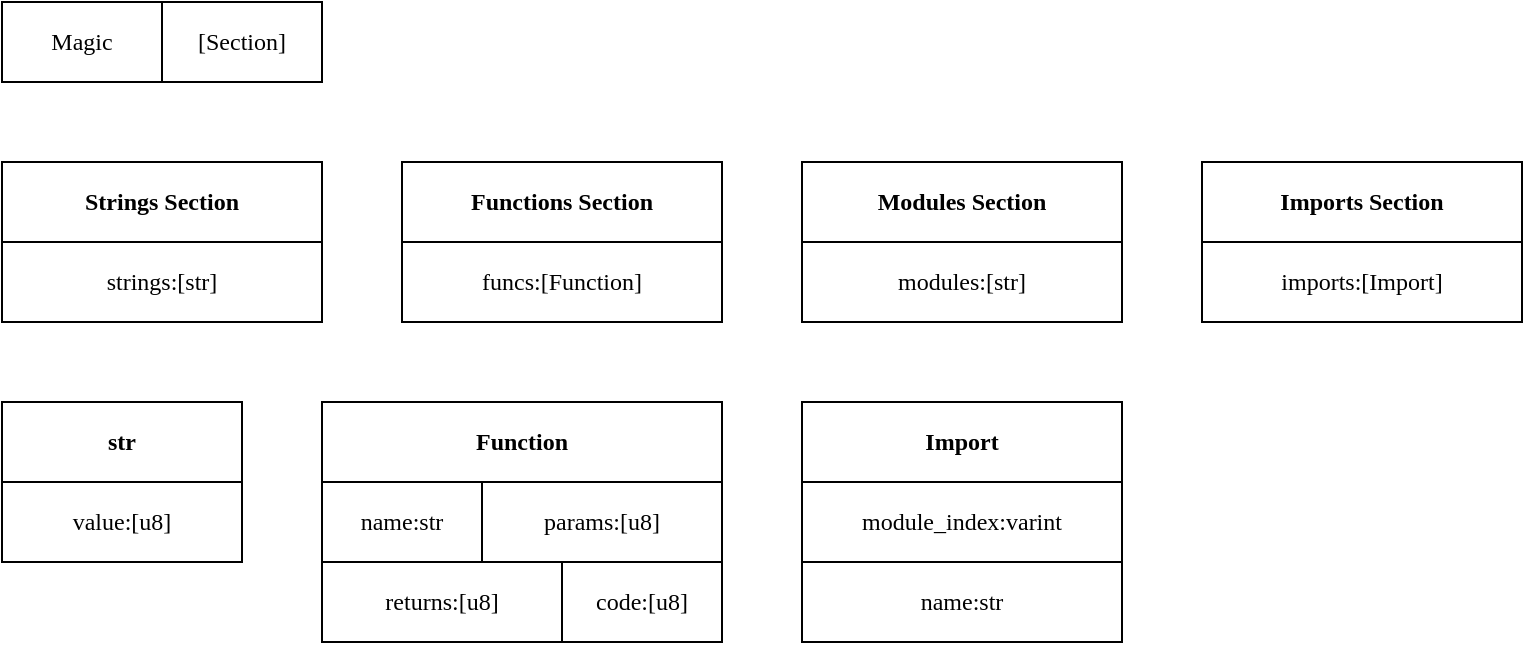 <mxfile version="20.8.18" type="github" pages="2"><diagram id="-DLi5a34eGS1JRrE6jDs" name="Page-2"><mxGraphModel dx="1914" dy="980" grid="1" gridSize="10" guides="1" tooltips="1" connect="1" arrows="1" fold="1" page="1" pageScale="1" pageWidth="900" pageHeight="1600" math="0" shadow="0"><root><mxCell id="0"/><mxCell id="1" parent="0"/><mxCell id="L3Pms90rFGiLYGp3gWMN-1" value="Magic" style="rounded=0;whiteSpace=wrap;html=1;fontFamily=JetBrains Mono;fontSource=https%3A%2F%2Ffonts.googleapis.com%2Fcss%3Ffamily%3DJetBrains%2BMono;" parent="1" vertex="1"><mxGeometry x="40" y="40" width="80" height="40" as="geometry"/></mxCell><mxCell id="L3Pms90rFGiLYGp3gWMN-3" value="[Section]" style="rounded=0;whiteSpace=wrap;html=1;fontFamily=JetBrains Mono;fontSource=https%3A%2F%2Ffonts.googleapis.com%2Fcss%3Ffamily%3DJetBrains%2BMono;" parent="1" vertex="1"><mxGeometry x="120" y="40" width="80" height="40" as="geometry"/></mxCell><mxCell id="L3Pms90rFGiLYGp3gWMN-6" value="Strings Section" style="swimlane;whiteSpace=wrap;html=1;fontFamily=JetBrains Mono;fontSource=https%3A%2F%2Ffonts.googleapis.com%2Fcss%3Ffamily%3DJetBrains%2BMono;startSize=40;" parent="1" vertex="1"><mxGeometry x="40" y="120" width="160" height="80" as="geometry"><mxRectangle x="40" y="120" width="180" height="30" as="alternateBounds"/></mxGeometry></mxCell><mxCell id="L3Pms90rFGiLYGp3gWMN-9" value="strings:[str]" style="rounded=0;whiteSpace=wrap;html=1;fontFamily=JetBrains Mono;fontSource=https%3A%2F%2Ffonts.googleapis.com%2Fcss%3Ffamily%3DJetBrains%2BMono;" parent="L3Pms90rFGiLYGp3gWMN-6" vertex="1"><mxGeometry y="40" width="160" height="40" as="geometry"/></mxCell><mxCell id="L3Pms90rFGiLYGp3gWMN-11" value="str" style="swimlane;whiteSpace=wrap;html=1;fontFamily=JetBrains Mono;fontSource=https%3A%2F%2Ffonts.googleapis.com%2Fcss%3Ffamily%3DJetBrains%2BMono;startSize=40;" parent="1" vertex="1"><mxGeometry x="40" y="240" width="120" height="80" as="geometry"><mxRectangle x="40" y="240" width="90" height="40" as="alternateBounds"/></mxGeometry></mxCell><mxCell id="L3Pms90rFGiLYGp3gWMN-13" value="value:[u8]" style="rounded=0;whiteSpace=wrap;html=1;fontFamily=JetBrains Mono;fontSource=https%3A%2F%2Ffonts.googleapis.com%2Fcss%3Ffamily%3DJetBrains%2BMono;" parent="L3Pms90rFGiLYGp3gWMN-11" vertex="1"><mxGeometry y="40" width="120" height="40" as="geometry"/></mxCell><mxCell id="L3Pms90rFGiLYGp3gWMN-14" value="Functions Section" style="swimlane;whiteSpace=wrap;html=1;fontFamily=JetBrains Mono;fontSource=https%3A%2F%2Ffonts.googleapis.com%2Fcss%3Ffamily%3DJetBrains%2BMono;startSize=40;" parent="1" vertex="1"><mxGeometry x="240" y="120" width="160" height="80" as="geometry"/></mxCell><mxCell id="L3Pms90rFGiLYGp3gWMN-15" value="funcs:[Function]" style="rounded=0;whiteSpace=wrap;html=1;fontFamily=JetBrains Mono;fontSource=https%3A%2F%2Ffonts.googleapis.com%2Fcss%3Ffamily%3DJetBrains%2BMono;" parent="L3Pms90rFGiLYGp3gWMN-14" vertex="1"><mxGeometry y="40" width="160" height="40" as="geometry"/></mxCell><mxCell id="L3Pms90rFGiLYGp3gWMN-16" value="Function" style="swimlane;whiteSpace=wrap;html=1;fontFamily=JetBrains Mono;fontSource=https%3A%2F%2Ffonts.googleapis.com%2Fcss%3Ffamily%3DJetBrains%2BMono;startSize=40;" parent="1" vertex="1"><mxGeometry x="200" y="240" width="200" height="120" as="geometry"/></mxCell><mxCell id="L3Pms90rFGiLYGp3gWMN-17" value="name:str" style="rounded=0;whiteSpace=wrap;html=1;fontFamily=JetBrains Mono;fontSource=https%3A%2F%2Ffonts.googleapis.com%2Fcss%3Ffamily%3DJetBrains%2BMono;" parent="L3Pms90rFGiLYGp3gWMN-16" vertex="1"><mxGeometry y="40" width="80" height="40" as="geometry"/></mxCell><mxCell id="L3Pms90rFGiLYGp3gWMN-18" value="params:[u8]" style="rounded=0;whiteSpace=wrap;html=1;fontFamily=JetBrains Mono;fontSource=https%3A%2F%2Ffonts.googleapis.com%2Fcss%3Ffamily%3DJetBrains%2BMono;" parent="L3Pms90rFGiLYGp3gWMN-16" vertex="1"><mxGeometry x="80" y="40" width="120" height="40" as="geometry"/></mxCell><mxCell id="L3Pms90rFGiLYGp3gWMN-19" value="returns:[u8]" style="rounded=0;whiteSpace=wrap;html=1;fontFamily=JetBrains Mono;fontSource=https%3A%2F%2Ffonts.googleapis.com%2Fcss%3Ffamily%3DJetBrains%2BMono;" parent="L3Pms90rFGiLYGp3gWMN-16" vertex="1"><mxGeometry y="80" width="120" height="40" as="geometry"/></mxCell><mxCell id="L3Pms90rFGiLYGp3gWMN-21" value="code:[u8]" style="rounded=0;whiteSpace=wrap;html=1;fontFamily=JetBrains Mono;fontSource=https%3A%2F%2Ffonts.googleapis.com%2Fcss%3Ffamily%3DJetBrains%2BMono;" parent="L3Pms90rFGiLYGp3gWMN-16" vertex="1"><mxGeometry x="120" y="80" width="80" height="40" as="geometry"/></mxCell><mxCell id="L3Pms90rFGiLYGp3gWMN-23" value="Imports Section" style="swimlane;whiteSpace=wrap;html=1;fontFamily=JetBrains Mono;fontSource=https%3A%2F%2Ffonts.googleapis.com%2Fcss%3Ffamily%3DJetBrains%2BMono;startSize=40;" parent="1" vertex="1"><mxGeometry x="640" y="120" width="160" height="80" as="geometry"/></mxCell><mxCell id="L3Pms90rFGiLYGp3gWMN-24" value="imports:[Import]" style="rounded=0;whiteSpace=wrap;html=1;fontFamily=JetBrains Mono;fontSource=https%3A%2F%2Ffonts.googleapis.com%2Fcss%3Ffamily%3DJetBrains%2BMono;" parent="L3Pms90rFGiLYGp3gWMN-23" vertex="1"><mxGeometry y="40" width="160" height="40" as="geometry"/></mxCell><mxCell id="L3Pms90rFGiLYGp3gWMN-25" value="Import" style="swimlane;whiteSpace=wrap;html=1;fontFamily=JetBrains Mono;fontSource=https%3A%2F%2Ffonts.googleapis.com%2Fcss%3Ffamily%3DJetBrains%2BMono;startSize=40;" parent="1" vertex="1"><mxGeometry x="440" y="240" width="160" height="120" as="geometry"/></mxCell><mxCell id="L3Pms90rFGiLYGp3gWMN-26" value="module_index:varint" style="rounded=0;whiteSpace=wrap;html=1;fontFamily=JetBrains Mono;fontSource=https%3A%2F%2Ffonts.googleapis.com%2Fcss%3Ffamily%3DJetBrains%2BMono;" parent="L3Pms90rFGiLYGp3gWMN-25" vertex="1"><mxGeometry y="40" width="160" height="40" as="geometry"/></mxCell><mxCell id="L3Pms90rFGiLYGp3gWMN-27" value="name:str" style="rounded=0;whiteSpace=wrap;html=1;fontFamily=JetBrains Mono;fontSource=https%3A%2F%2Ffonts.googleapis.com%2Fcss%3Ffamily%3DJetBrains%2BMono;" parent="L3Pms90rFGiLYGp3gWMN-25" vertex="1"><mxGeometry y="80" width="160" height="40" as="geometry"/></mxCell><mxCell id="L3Pms90rFGiLYGp3gWMN-28" value="Modules Section" style="swimlane;whiteSpace=wrap;html=1;fontFamily=JetBrains Mono;fontSource=https%3A%2F%2Ffonts.googleapis.com%2Fcss%3Ffamily%3DJetBrains%2BMono;startSize=40;" parent="1" vertex="1"><mxGeometry x="440" y="120" width="160" height="80" as="geometry"/></mxCell><mxCell id="L3Pms90rFGiLYGp3gWMN-29" value="modules:[str]" style="rounded=0;whiteSpace=wrap;html=1;fontFamily=JetBrains Mono;fontSource=https%3A%2F%2Ffonts.googleapis.com%2Fcss%3Ffamily%3DJetBrains%2BMono;" parent="L3Pms90rFGiLYGp3gWMN-28" vertex="1"><mxGeometry y="40" width="160" height="40" as="geometry"/></mxCell></root></mxGraphModel></diagram><diagram id="V_7rqnu8Uvhl87Gd2lO8" name="Page-3"><mxGraphModel dx="1367" dy="700" grid="1" gridSize="10" guides="1" tooltips="1" connect="1" arrows="1" fold="1" page="1" pageScale="1" pageWidth="900" pageHeight="1600" math="0" shadow="0"><root><mxCell id="0"/><mxCell id="1" parent="0"/><mxCell id="L5WMVU_gf1GOiFHLGuYU-1" value=":UniVerwaltung" style="rounded=0;whiteSpace=wrap;html=1;fontFamily=JetBrains Mono;fontSource=https%3A%2F%2Ffonts.googleapis.com%2Fcss%3Ffamily%3DJetBrains%2BMono;" vertex="1" parent="1"><mxGeometry x="200" y="320" width="120" height="40" as="geometry"/></mxCell><mxCell id="L5WMVU_gf1GOiFHLGuYU-3" style="edgeStyle=orthogonalEdgeStyle;rounded=0;orthogonalLoop=1;jettySize=auto;html=1;entryX=0;entryY=0.5;entryDx=0;entryDy=0;fontFamily=JetBrains Mono;fontSource=https%3A%2F%2Ffonts.googleapis.com%2Fcss%3Ffamily%3DJetBrains%2BMono;" edge="1" parent="1" source="L5WMVU_gf1GOiFHLGuYU-2" target="L5WMVU_gf1GOiFHLGuYU-1"><mxGeometry relative="1" as="geometry"/></mxCell><mxCell id="L5WMVU_gf1GOiFHLGuYU-2" value="uniVerwaltung" style="text;html=1;align=center;verticalAlign=middle;resizable=0;points=[];autosize=1;strokeColor=none;fillColor=none;fontFamily=JetBrains Mono;fontSource=https%3A%2F%2Ffonts.googleapis.com%2Fcss%3Ffamily%3DJetBrains%2BMono;" vertex="1" parent="1"><mxGeometry x="30" y="280" width="120" height="30" as="geometry"/></mxCell><mxCell id="L5WMVU_gf1GOiFHLGuYU-7" style="edgeStyle=orthogonalEdgeStyle;rounded=0;orthogonalLoop=1;jettySize=auto;html=1;entryX=0;entryY=0.5;entryDx=0;entryDy=0;fontSize=12;fontFamily=JetBrains Mono;fontSource=https%3A%2F%2Ffonts.googleapis.com%2Fcss%3Ffamily%3DJetBrains%2BMono;" edge="1" parent="1" source="L5WMVU_gf1GOiFHLGuYU-4" target="L5WMVU_gf1GOiFHLGuYU-5"><mxGeometry relative="1" as="geometry"/></mxCell><mxCell id="L5WMVU_gf1GOiFHLGuYU-4" value="&lt;div&gt;index = 2&lt;br&gt;&lt;/div&gt;&lt;div&gt;fachbereiche =&lt;/div&gt;" style="rounded=0;whiteSpace=wrap;html=1;align=left;verticalAlign=top;fontSize=10;fontFamily=JetBrains Mono;fontSource=https%3A%2F%2Ffonts.googleapis.com%2Fcss%3Ffamily%3DJetBrains%2BMono;" vertex="1" parent="1"><mxGeometry x="200" y="360" width="120" height="40" as="geometry"/></mxCell><mxCell id="L5WMVU_gf1GOiFHLGuYU-5" value=":Fachbereich[]" style="whiteSpace=wrap;html=1;fontSize=12;fontFamily=JetBrains Mono;fontSource=https%3A%2F%2Ffonts.googleapis.com%2Fcss%3Ffamily%3DJetBrains%2BMono;" vertex="1" parent="1"><mxGeometry x="400" y="320" width="120" height="40" as="geometry"/></mxCell><mxCell id="L5WMVU_gf1GOiFHLGuYU-12" style="edgeStyle=orthogonalEdgeStyle;rounded=0;orthogonalLoop=1;jettySize=auto;html=1;exitX=1;exitY=0.25;exitDx=0;exitDy=0;entryX=0;entryY=0.5;entryDx=0;entryDy=0;fontSize=10;fontFamily=JetBrains Mono;fontSource=https%3A%2F%2Ffonts.googleapis.com%2Fcss%3Ffamily%3DJetBrains%2BMono;" edge="1" parent="1" source="L5WMVU_gf1GOiFHLGuYU-6" target="L5WMVU_gf1GOiFHLGuYU-8"><mxGeometry relative="1" as="geometry"/></mxCell><mxCell id="L5WMVU_gf1GOiFHLGuYU-13" style="edgeStyle=orthogonalEdgeStyle;rounded=0;orthogonalLoop=1;jettySize=auto;html=1;exitX=1;exitY=0.5;exitDx=0;exitDy=0;entryX=0;entryY=0.5;entryDx=0;entryDy=0;fontSize=10;fontFamily=JetBrains Mono;fontSource=https%3A%2F%2Ffonts.googleapis.com%2Fcss%3Ffamily%3DJetBrains%2BMono;" edge="1" parent="1" source="L5WMVU_gf1GOiFHLGuYU-6" target="L5WMVU_gf1GOiFHLGuYU-10"><mxGeometry relative="1" as="geometry"/></mxCell><mxCell id="L5WMVU_gf1GOiFHLGuYU-6" value="&lt;div&gt;[0]&lt;/div&gt;&lt;div&gt;[1]&lt;/div&gt;&lt;div&gt;[2]&lt;/div&gt;&lt;div&gt;[3]&lt;/div&gt;&lt;div&gt;...&lt;/div&gt;&lt;div&gt;[99]&lt;br&gt;&lt;/div&gt;" style="rounded=0;whiteSpace=wrap;html=1;fontSize=10;align=left;verticalAlign=top;fontFamily=JetBrains Mono;fontSource=https%3A%2F%2Ffonts.googleapis.com%2Fcss%3Ffamily%3DJetBrains%2BMono;" vertex="1" parent="1"><mxGeometry x="400" y="360" width="120" height="80" as="geometry"/></mxCell><mxCell id="L5WMVU_gf1GOiFHLGuYU-8" value=":Fachbereich" style="rounded=0;whiteSpace=wrap;html=1;fontSize=12;fontFamily=JetBrains Mono;fontSource=https%3A%2F%2Ffonts.googleapis.com%2Fcss%3Ffamily%3DJetBrains%2BMono;" vertex="1" parent="1"><mxGeometry x="600" y="240" width="120" height="40" as="geometry"/></mxCell><mxCell id="L5WMVU_gf1GOiFHLGuYU-18" style="edgeStyle=orthogonalEdgeStyle;rounded=0;orthogonalLoop=1;jettySize=auto;html=1;exitX=1;exitY=0.75;exitDx=0;exitDy=0;entryX=0;entryY=0.5;entryDx=0;entryDy=0;fontSize=12;fontFamily=JetBrains Mono;fontSource=https%3A%2F%2Ffonts.googleapis.com%2Fcss%3Ffamily%3DJetBrains%2BMono;" edge="1" parent="1" source="L5WMVU_gf1GOiFHLGuYU-9" target="L5WMVU_gf1GOiFHLGuYU-14"><mxGeometry relative="1" as="geometry"/></mxCell><mxCell id="L5WMVU_gf1GOiFHLGuYU-9" value="&lt;div&gt;nummer = 0&lt;/div&gt;&lt;div&gt;name = &quot;Mathe&quot;&lt;/div&gt;&lt;div&gt;index = 2&lt;/div&gt;&lt;div&gt;vorlesungen =&lt;br&gt;&lt;/div&gt;" style="rounded=0;whiteSpace=wrap;html=1;fontSize=10;align=left;verticalAlign=top;fontFamily=JetBrains Mono;fontSource=https%3A%2F%2Ffonts.googleapis.com%2Fcss%3Ffamily%3DJetBrains%2BMono;" vertex="1" parent="1"><mxGeometry x="600" y="280" width="120" height="60" as="geometry"/></mxCell><mxCell id="L5WMVU_gf1GOiFHLGuYU-10" value=":Fachbereich" style="rounded=0;whiteSpace=wrap;html=1;fontSize=12;fontFamily=JetBrains Mono;fontSource=https%3A%2F%2Ffonts.googleapis.com%2Fcss%3Ffamily%3DJetBrains%2BMono;" vertex="1" parent="1"><mxGeometry x="600" y="440" width="120" height="40" as="geometry"/></mxCell><mxCell id="L5WMVU_gf1GOiFHLGuYU-19" style="edgeStyle=orthogonalEdgeStyle;rounded=0;orthogonalLoop=1;jettySize=auto;html=1;exitX=1;exitY=0.75;exitDx=0;exitDy=0;entryX=0;entryY=0.5;entryDx=0;entryDy=0;fontSize=12;fontFamily=JetBrains Mono;fontSource=https%3A%2F%2Ffonts.googleapis.com%2Fcss%3Ffamily%3DJetBrains%2BMono;" edge="1" parent="1" source="L5WMVU_gf1GOiFHLGuYU-11" target="L5WMVU_gf1GOiFHLGuYU-16"><mxGeometry relative="1" as="geometry"/></mxCell><mxCell id="L5WMVU_gf1GOiFHLGuYU-11" value="&lt;div&gt;nummer = 1&lt;br&gt;&lt;/div&gt;&lt;div&gt;name = &quot;Informatik&quot;&lt;/div&gt;&lt;div&gt;index = 2&lt;/div&gt;&lt;div&gt;vorlesungen =&lt;br&gt;&lt;/div&gt;" style="rounded=0;whiteSpace=wrap;html=1;fontSize=10;align=left;verticalAlign=top;fontFamily=JetBrains Mono;fontSource=https%3A%2F%2Ffonts.googleapis.com%2Fcss%3Ffamily%3DJetBrains%2BMono;" vertex="1" parent="1"><mxGeometry x="600" y="480" width="120" height="60" as="geometry"/></mxCell><mxCell id="L5WMVU_gf1GOiFHLGuYU-14" value=":Vorlesung[]" style="rounded=0;whiteSpace=wrap;html=1;fontSize=12;fontFamily=JetBrains Mono;fontSource=https%3A%2F%2Ffonts.googleapis.com%2Fcss%3Ffamily%3DJetBrains%2BMono;" vertex="1" parent="1"><mxGeometry x="800" y="240" width="120" height="40" as="geometry"/></mxCell><mxCell id="L5WMVU_gf1GOiFHLGuYU-30" style="edgeStyle=orthogonalEdgeStyle;rounded=0;orthogonalLoop=1;jettySize=auto;html=1;exitX=1;exitY=0.25;exitDx=0;exitDy=0;entryX=0;entryY=0.5;entryDx=0;entryDy=0;fontSize=10;fontFamily=JetBrains Mono;fontSource=https%3A%2F%2Ffonts.googleapis.com%2Fcss%3Ffamily%3DJetBrains%2BMono;" edge="1" parent="1" source="L5WMVU_gf1GOiFHLGuYU-15" target="L5WMVU_gf1GOiFHLGuYU-20"><mxGeometry relative="1" as="geometry"/></mxCell><mxCell id="L5WMVU_gf1GOiFHLGuYU-31" style="edgeStyle=orthogonalEdgeStyle;rounded=0;orthogonalLoop=1;jettySize=auto;html=1;exitX=1;exitY=0.5;exitDx=0;exitDy=0;entryX=0;entryY=0.5;entryDx=0;entryDy=0;fontSize=10;fontFamily=JetBrains Mono;fontSource=https%3A%2F%2Ffonts.googleapis.com%2Fcss%3Ffamily%3DJetBrains%2BMono;" edge="1" parent="1" source="L5WMVU_gf1GOiFHLGuYU-15" target="L5WMVU_gf1GOiFHLGuYU-22"><mxGeometry relative="1" as="geometry"/></mxCell><mxCell id="L5WMVU_gf1GOiFHLGuYU-15" value="&lt;div&gt;[0]&lt;br&gt;&lt;/div&gt;&lt;div&gt;[1]&lt;/div&gt;&lt;div&gt;[2]&lt;/div&gt;&lt;div&gt;[3]&lt;/div&gt;&lt;div&gt;...&lt;/div&gt;&lt;div&gt;[99]&lt;/div&gt;" style="rounded=0;whiteSpace=wrap;html=1;fontSize=10;verticalAlign=top;align=left;fontFamily=JetBrains Mono;fontSource=https%3A%2F%2Ffonts.googleapis.com%2Fcss%3Ffamily%3DJetBrains%2BMono;" vertex="1" parent="1"><mxGeometry x="800" y="280" width="120" height="80" as="geometry"/></mxCell><mxCell id="L5WMVU_gf1GOiFHLGuYU-16" value=":Vorlesung[]" style="rounded=0;whiteSpace=wrap;html=1;fontSize=12;fontFamily=JetBrains Mono;fontSource=https%3A%2F%2Ffonts.googleapis.com%2Fcss%3Ffamily%3DJetBrains%2BMono;" vertex="1" parent="1"><mxGeometry x="800" y="440" width="120" height="40" as="geometry"/></mxCell><mxCell id="L5WMVU_gf1GOiFHLGuYU-32" style="edgeStyle=orthogonalEdgeStyle;rounded=0;orthogonalLoop=1;jettySize=auto;html=1;exitX=1;exitY=0.25;exitDx=0;exitDy=0;entryX=0;entryY=0.5;entryDx=0;entryDy=0;fontSize=10;fontFamily=JetBrains Mono;fontSource=https%3A%2F%2Ffonts.googleapis.com%2Fcss%3Ffamily%3DJetBrains%2BMono;" edge="1" parent="1" source="L5WMVU_gf1GOiFHLGuYU-17" target="L5WMVU_gf1GOiFHLGuYU-26"><mxGeometry relative="1" as="geometry"/></mxCell><mxCell id="L5WMVU_gf1GOiFHLGuYU-33" style="edgeStyle=orthogonalEdgeStyle;rounded=0;orthogonalLoop=1;jettySize=auto;html=1;exitX=1;exitY=0.5;exitDx=0;exitDy=0;entryX=0;entryY=0.5;entryDx=0;entryDy=0;fontSize=10;fontFamily=JetBrains Mono;fontSource=https%3A%2F%2Ffonts.googleapis.com%2Fcss%3Ffamily%3DJetBrains%2BMono;" edge="1" parent="1" source="L5WMVU_gf1GOiFHLGuYU-17" target="L5WMVU_gf1GOiFHLGuYU-28"><mxGeometry relative="1" as="geometry"/></mxCell><mxCell id="L5WMVU_gf1GOiFHLGuYU-17" value="&lt;div&gt;[0]&lt;br&gt;&lt;/div&gt;&lt;div&gt;[1]&lt;/div&gt;&lt;div&gt;[2]&lt;/div&gt;&lt;div&gt;[3]&lt;/div&gt;&lt;div&gt;...&lt;/div&gt;&lt;div&gt;[99]&lt;/div&gt;" style="rounded=0;whiteSpace=wrap;html=1;fontSize=10;verticalAlign=top;align=left;fontFamily=JetBrains Mono;fontSource=https%3A%2F%2Ffonts.googleapis.com%2Fcss%3Ffamily%3DJetBrains%2BMono;" vertex="1" parent="1"><mxGeometry x="800" y="480" width="120" height="80" as="geometry"/></mxCell><mxCell id="L5WMVU_gf1GOiFHLGuYU-20" value=":Vorlesung" style="rounded=0;whiteSpace=wrap;html=1;fontSize=12;fontFamily=JetBrains Mono;fontSource=https%3A%2F%2Ffonts.googleapis.com%2Fcss%3Ffamily%3DJetBrains%2BMono;" vertex="1" parent="1"><mxGeometry x="1040" y="160" width="120" height="40" as="geometry"/></mxCell><mxCell id="L5WMVU_gf1GOiFHLGuYU-21" value="&lt;div&gt;nummer = &quot;ABC1&quot;&lt;/div&gt;&lt;div&gt;titel = &quot;Algebra&quot;&lt;br&gt;&lt;/div&gt;" style="rounded=0;whiteSpace=wrap;html=1;fontSize=10;verticalAlign=top;align=left;fontFamily=JetBrains Mono;fontSource=https%3A%2F%2Ffonts.googleapis.com%2Fcss%3Ffamily%3DJetBrains%2BMono;" vertex="1" parent="1"><mxGeometry x="1040" y="200" width="120" height="40" as="geometry"/></mxCell><mxCell id="L5WMVU_gf1GOiFHLGuYU-22" value=":Vorlesung" style="rounded=0;whiteSpace=wrap;html=1;fontSize=12;fontFamily=JetBrains Mono;fontSource=https%3A%2F%2Ffonts.googleapis.com%2Fcss%3Ffamily%3DJetBrains%2BMono;" vertex="1" parent="1"><mxGeometry x="1080" y="280" width="120" height="40" as="geometry"/></mxCell><mxCell id="L5WMVU_gf1GOiFHLGuYU-23" value="&lt;div&gt;nummer = &quot;ABC2&quot;&lt;/div&gt;&lt;div&gt;titel = &quot;Matrizen&quot;&lt;br&gt;&lt;/div&gt;" style="rounded=0;whiteSpace=wrap;html=1;fontSize=10;verticalAlign=top;align=left;fontFamily=JetBrains Mono;fontSource=https%3A%2F%2Ffonts.googleapis.com%2Fcss%3Ffamily%3DJetBrains%2BMono;" vertex="1" parent="1"><mxGeometry x="1080" y="320" width="120" height="40" as="geometry"/></mxCell><mxCell id="L5WMVU_gf1GOiFHLGuYU-26" value=":Vorlesung" style="rounded=0;whiteSpace=wrap;html=1;fontSize=12;fontFamily=JetBrains Mono;fontSource=https%3A%2F%2Ffonts.googleapis.com%2Fcss%3Ffamily%3DJetBrains%2BMono;" vertex="1" parent="1"><mxGeometry x="1080" y="440" width="120" height="40" as="geometry"/></mxCell><mxCell id="L5WMVU_gf1GOiFHLGuYU-27" value="&lt;div&gt;nummer = &quot;INF1&quot;&lt;/div&gt;&lt;div&gt;titel = &quot;Java&quot;&lt;br&gt;&lt;/div&gt;" style="rounded=0;whiteSpace=wrap;html=1;fontSize=10;verticalAlign=top;align=left;fontFamily=JetBrains Mono;fontSource=https%3A%2F%2Ffonts.googleapis.com%2Fcss%3Ffamily%3DJetBrains%2BMono;" vertex="1" parent="1"><mxGeometry x="1080" y="480" width="120" height="40" as="geometry"/></mxCell><mxCell id="L5WMVU_gf1GOiFHLGuYU-28" value=":Vorlesung" style="rounded=0;whiteSpace=wrap;html=1;fontSize=12;fontFamily=JetBrains Mono;fontSource=https%3A%2F%2Ffonts.googleapis.com%2Fcss%3Ffamily%3DJetBrains%2BMono;" vertex="1" parent="1"><mxGeometry x="1040" y="560" width="120" height="40" as="geometry"/></mxCell><mxCell id="L5WMVU_gf1GOiFHLGuYU-29" value="&lt;div&gt;nummer = &quot;INF2&quot;&lt;/div&gt;&lt;div&gt;titel = &quot;SQL&quot;&lt;br&gt;&lt;/div&gt;" style="rounded=0;whiteSpace=wrap;html=1;fontSize=10;verticalAlign=top;align=left;fontFamily=JetBrains Mono;fontSource=https%3A%2F%2Ffonts.googleapis.com%2Fcss%3Ffamily%3DJetBrains%2BMono;" vertex="1" parent="1"><mxGeometry x="1040" y="600" width="120" height="40" as="geometry"/></mxCell></root></mxGraphModel></diagram></mxfile>
